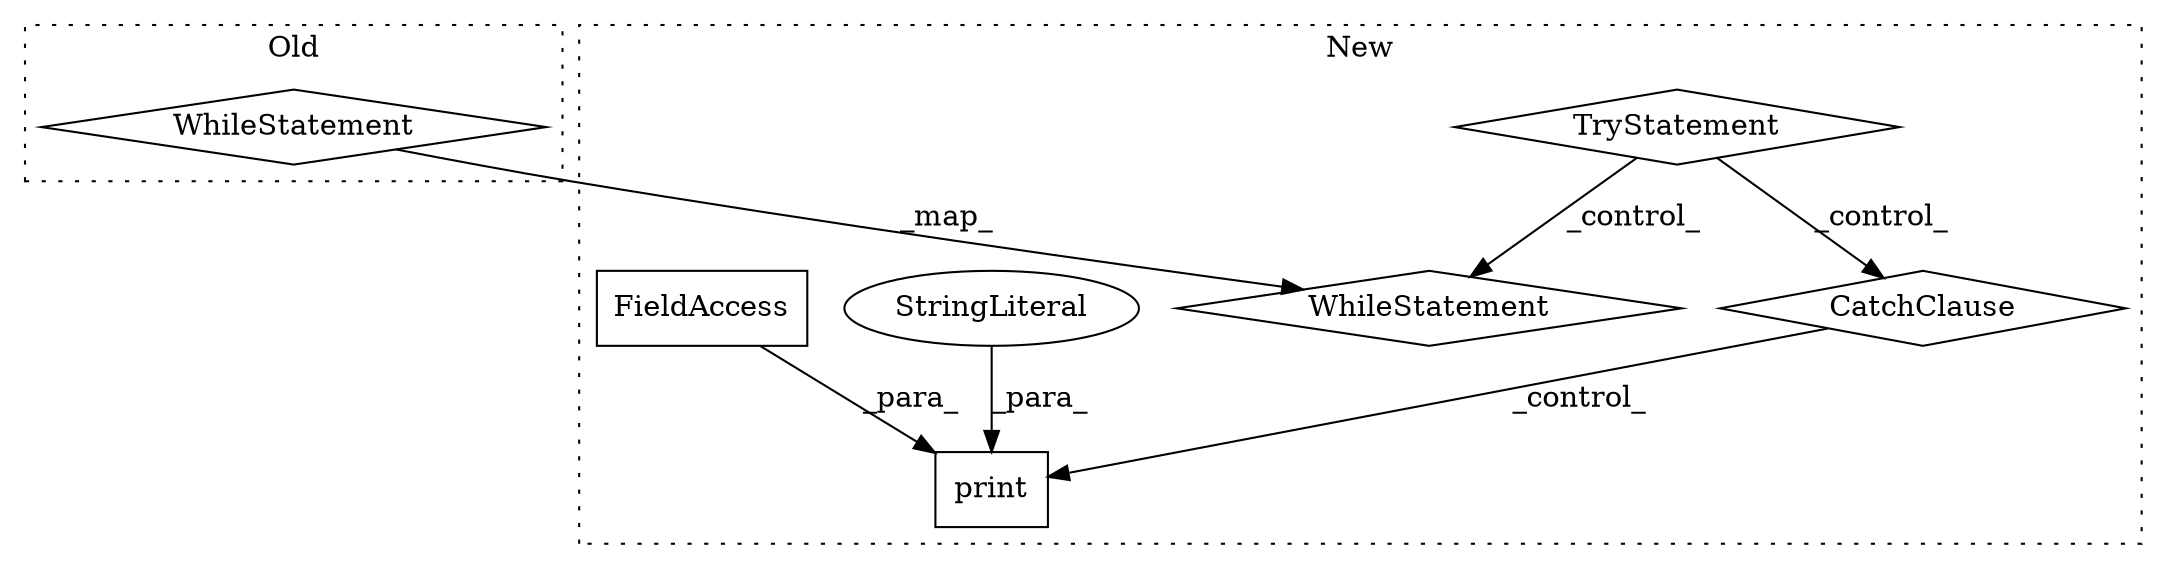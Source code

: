 digraph G {
subgraph cluster0 {
1 [label="WhileStatement" a="61" s="6300,6341" l="7,2" shape="diamond"];
label = "Old";
style="dotted";
}
subgraph cluster1 {
2 [label="WhileStatement" a="61" s="6657,6698" l="7,2" shape="diamond"];
3 [label="TryStatement" a="54" s="6645" l="4" shape="diamond"];
4 [label="CatchClause" a="12" s="8005,8045" l="11,2" shape="diamond"];
5 [label="print" a="32" s="8055,8085" l="6,1" shape="box"];
6 [label="StringLiteral" a="45" s="8061" l="13" shape="ellipse"];
7 [label="FieldAccess" a="22" s="8075" l="10" shape="box"];
label = "New";
style="dotted";
}
1 -> 2 [label="_map_"];
3 -> 4 [label="_control_"];
3 -> 2 [label="_control_"];
4 -> 5 [label="_control_"];
6 -> 5 [label="_para_"];
7 -> 5 [label="_para_"];
}